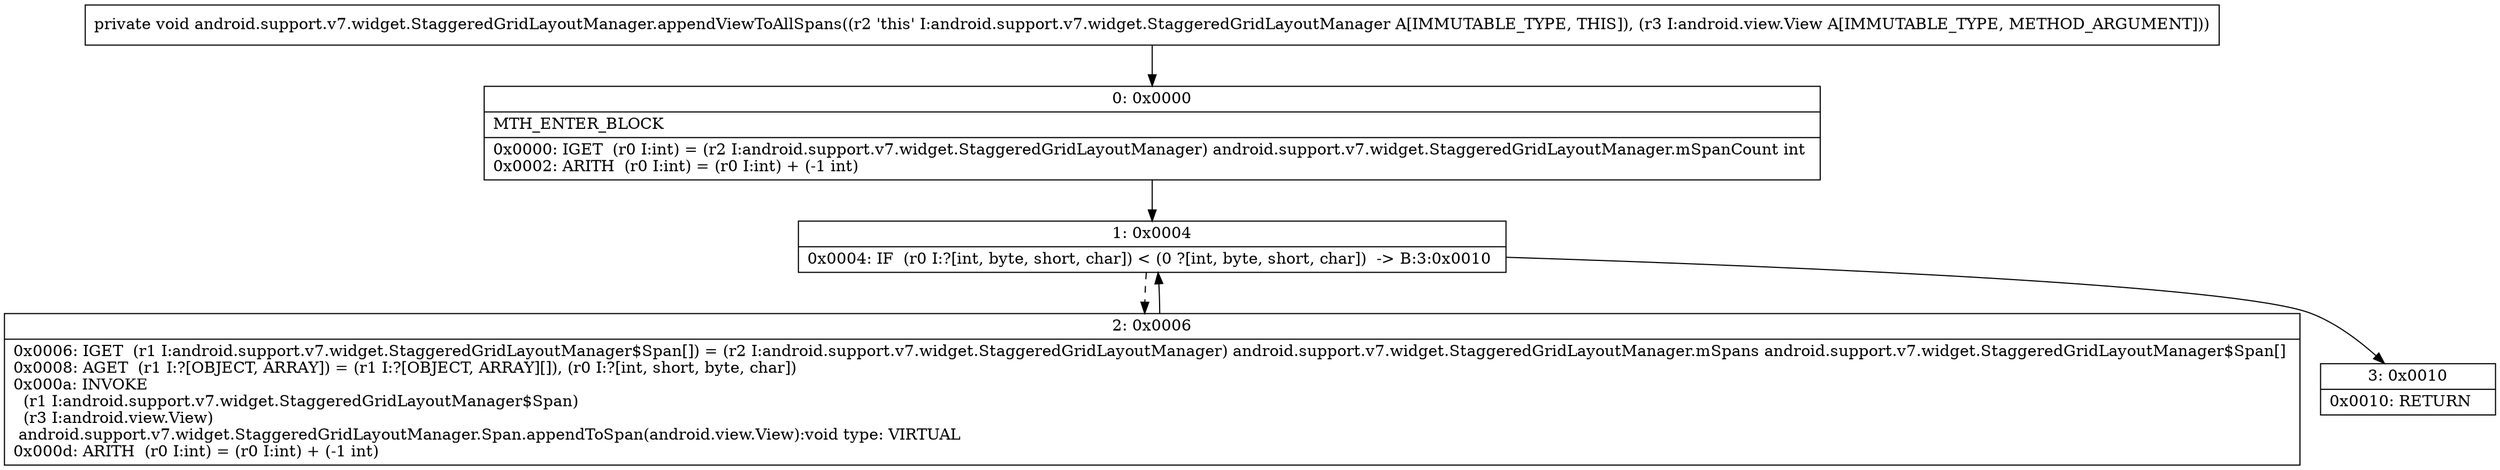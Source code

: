 digraph "CFG forandroid.support.v7.widget.StaggeredGridLayoutManager.appendViewToAllSpans(Landroid\/view\/View;)V" {
Node_0 [shape=record,label="{0\:\ 0x0000|MTH_ENTER_BLOCK\l|0x0000: IGET  (r0 I:int) = (r2 I:android.support.v7.widget.StaggeredGridLayoutManager) android.support.v7.widget.StaggeredGridLayoutManager.mSpanCount int \l0x0002: ARITH  (r0 I:int) = (r0 I:int) + (\-1 int) \l}"];
Node_1 [shape=record,label="{1\:\ 0x0004|0x0004: IF  (r0 I:?[int, byte, short, char]) \< (0 ?[int, byte, short, char])  \-\> B:3:0x0010 \l}"];
Node_2 [shape=record,label="{2\:\ 0x0006|0x0006: IGET  (r1 I:android.support.v7.widget.StaggeredGridLayoutManager$Span[]) = (r2 I:android.support.v7.widget.StaggeredGridLayoutManager) android.support.v7.widget.StaggeredGridLayoutManager.mSpans android.support.v7.widget.StaggeredGridLayoutManager$Span[] \l0x0008: AGET  (r1 I:?[OBJECT, ARRAY]) = (r1 I:?[OBJECT, ARRAY][]), (r0 I:?[int, short, byte, char]) \l0x000a: INVOKE  \l  (r1 I:android.support.v7.widget.StaggeredGridLayoutManager$Span)\l  (r3 I:android.view.View)\l android.support.v7.widget.StaggeredGridLayoutManager.Span.appendToSpan(android.view.View):void type: VIRTUAL \l0x000d: ARITH  (r0 I:int) = (r0 I:int) + (\-1 int) \l}"];
Node_3 [shape=record,label="{3\:\ 0x0010|0x0010: RETURN   \l}"];
MethodNode[shape=record,label="{private void android.support.v7.widget.StaggeredGridLayoutManager.appendViewToAllSpans((r2 'this' I:android.support.v7.widget.StaggeredGridLayoutManager A[IMMUTABLE_TYPE, THIS]), (r3 I:android.view.View A[IMMUTABLE_TYPE, METHOD_ARGUMENT])) }"];
MethodNode -> Node_0;
Node_0 -> Node_1;
Node_1 -> Node_2[style=dashed];
Node_1 -> Node_3;
Node_2 -> Node_1;
}


